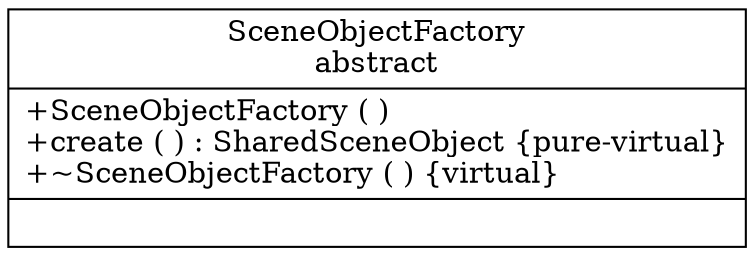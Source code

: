 digraph SceneObjectFactory
{
graph [ rankdir="RL" ]
"d4/df7/class_scene_object_factory" [ label="SceneObjectFactory\nabstract\n|+SceneObjectFactory (  )\l+create (  ) : SharedSceneObject \{pure-virtual\}\l+~SceneObjectFactory (  ) \{virtual\}\l|" shape="record" ]
}